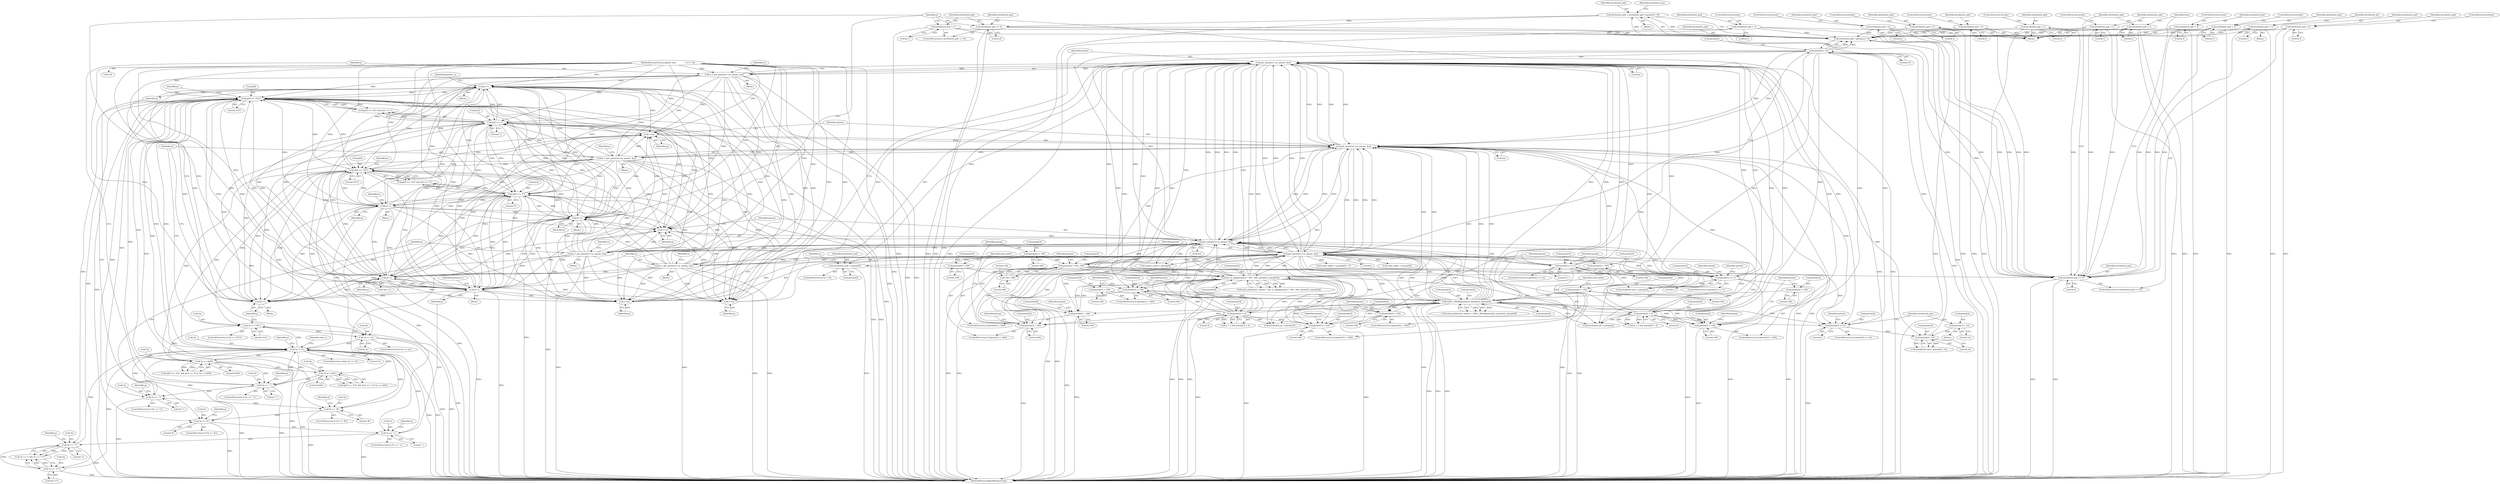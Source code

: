 digraph "0_ImageMagick_10b3823a7619ed22d42764733eb052c4159bc8c1_2@integer" {
"1000455" [label="(Call,attributed_pad = attributed_pad * param[2] / 10)"];
"1000457" [label="(Call,attributed_pad * param[2] / 10)"];
"1000395" [label="(Call,attributed_pad = 4)"];
"1000410" [label="(Call,attributed_pad = 3)"];
"1000400" [label="(Call,attributed_pad = 4)"];
"1000415" [label="(Call,attributed_pad = 2)"];
"1000385" [label="(Call,attributed_pad = 2)"];
"1000572" [label="(Call,attributed_pad = 1)"];
"1000475" [label="(Call,attributed_pad = 1)"];
"1000425" [label="(Call,attributed_pad = 1)"];
"1000569" [label="(Call,attributed_pad <= 0)"];
"1000517" [label="(Call,attributed_pad = param[0])"];
"1000507" [label="(Call,get_params(++p, param, &n))"];
"1000508" [label="(Call,++p)"];
"1000864" [label="(Call,p++)"];
"1000505" [label="(Call,p = get_params(++p, param, &n))"];
"1000125" [label="(MethodParameterIn,unsigned char              /* in */  *p)"];
"1000482" [label="(Call,p[0] == '\033')"];
"1000357" [label="(Call,p = get_params(++p, param, &n))"];
"1000359" [label="(Call,get_params(++p, param, &n))"];
"1000360" [label="(Call,++p)"];
"1000355" [label="(Call,p++)"];
"1001241" [label="(Call,p++)"];
"1000339" [label="(Call,p[1] == 'P')"];
"1000879" [label="(Call,p++)"];
"1000371" [label="(Call,p++)"];
"1000487" [label="(Call,p[1] == '\\')"];
"1000703" [label="(Call,p = get_params(++p, param, &n))"];
"1000705" [label="(Call,get_params(++p, param, &n))"];
"1000706" [label="(Call,++p)"];
"1001037" [label="(Call,p++)"];
"1000678" [label="(Call,p = get_params(++p, param, &n))"];
"1000680" [label="(Call,get_params(++p, param, &n))"];
"1000681" [label="(Call,++p)"];
"1000459" [label="(Call,param[2] / 10)"];
"1000450" [label="(Call,param[2] / 10)"];
"1000441" [label="(Call,param[2] = 10)"];
"1000435" [label="(Call,param[2] == 0)"];
"1000789" [label="(Call,param[2] * 100 / 360)"];
"1000757" [label="(Call,param[2] = 360)"];
"1000752" [label="(Call,param[2] > 360)"];
"1000536" [label="(Call,param[2] > 0)"];
"1000847" [label="(Call,SIXEL_XRGB(param[2], param[3], param[4]))"];
"1000811" [label="(Call,param[2] > 100)"];
"1000816" [label="(Call,param[2] = 100)"];
"1000822" [label="(Call,param[3] > 100)"];
"1000788" [label="(Call,hls_to_rgb(param[2] * 100 / 360, param[3], param[4]))"];
"1000763" [label="(Call,param[3] > 100)"];
"1000551" [label="(Call,param[3] > 0)"];
"1000768" [label="(Call,param[3] = 100)"];
"1000779" [label="(Call,param[4] = 100)"];
"1000774" [label="(Call,param[4] > 100)"];
"1000827" [label="(Call,param[3] = 100)"];
"1000833" [label="(Call,param[4] > 100)"];
"1000838" [label="(Call,param[4] = 100)"];
"1000793" [label="(Call,100 / 360)"];
"1000804" [label="(Call,param[1] == 2)"];
"1000745" [label="(Call,param[1] == 1)"];
"1000334" [label="(Call,p[0] == '\033')"];
"1000326" [label="(Call,*p != '\0')"];
"1000698" [label="(Call,*p == '#')"];
"1000673" [label="(Call,*p == '!')"];
"1000500" [label="(Call,*p == '\"')"];
"1000492" [label="(Call,*p == 0x9C)"];
"1000344" [label="(Call,*p == 0x90)"];
"1000897" [label="(Call,*p <= '\177')"];
"1000893" [label="(Call,*p >= '?')"];
"1000874" [label="(Call,*p == '-')"];
"1000859" [label="(Call,*p == '$')"];
"1000366" [label="(Call,*p == 'q')"];
"1000350" [label="(Call,*p == '\033')"];
"1000472" [label="(Call,attributed_pad <= 0)"];
"1000455" [label="(Call,attributed_pad = attributed_pad * param[2] / 10)"];
"1000420" [label="(Call,attributed_pad = 2)"];
"1000405" [label="(Call,attributed_pad = 3)"];
"1000176" [label="(Call,attributed_pad = 1)"];
"1000390" [label="(Call,attributed_pad = 5)"];
"1000572" [label="(Call,attributed_pad = 1)"];
"1000509" [label="(Identifier,p)"];
"1000326" [label="(Call,*p != '\0')"];
"1000385" [label="(Call,attributed_pad = 2)"];
"1000796" [label="(Call,param[3])"];
"1000717" [label="(Call,(color_index = param[0]) < 0)"];
"1000486" [label="(Literal,'\033')"];
"1000445" [label="(Literal,10)"];
"1000784" [label="(Call,sixel_palet[color_index] = hls_to_rgb(param[2] * 100 / 360, param[3], param[4]))"];
"1000349" [label="(ControlStructure,if (*p == '\033'))"];
"1000862" [label="(Literal,'$')"];
"1000362" [label="(Identifier,param)"];
"1000681" [label="(Call,++p)"];
"1000422" [label="(Literal,2)"];
"1000827" [label="(Call,param[3] = 100)"];
"1000386" [label="(Identifier,attributed_pad)"];
"1000487" [label="(Call,p[1] == '\\')"];
"1000877" [label="(Literal,'-')"];
"1001240" [label="(Block,)"];
"1000505" [label="(Call,p = get_params(++p, param, &n))"];
"1000817" [label="(Call,param[2])"];
"1000688" [label="(Identifier,n)"];
"1000858" [label="(ControlStructure,if (*p == '$'))"];
"1000839" [label="(Call,param[4])"];
"1000390" [label="(Call,attributed_pad = 5)"];
"1000861" [label="(Identifier,p)"];
"1000460" [label="(Call,param[2])"];
"1000441" [label="(Call,param[2] = 10)"];
"1000511" [label="(Call,&n)"];
"1000178" [label="(Literal,1)"];
"1000410" [label="(Call,attributed_pad = 3)"];
"1000402" [label="(Literal,4)"];
"1000573" [label="(Identifier,attributed_pad)"];
"1000678" [label="(Call,p = get_params(++p, param, &n))"];
"1000344" [label="(Call,*p == 0x90)"];
"1000541" [label="(Call,attributed_ph = param[2])"];
"1000843" [label="(Call,sixel_palet[color_index] = SIXEL_XRGB(param[2], param[3], param[4]))"];
"1000753" [label="(Call,param[2])"];
"1000867" [label="(Identifier,posision_x)"];
"1000780" [label="(Call,param[4])"];
"1000822" [label="(Call,param[3] > 100)"];
"1000426" [label="(Identifier,attributed_pad)"];
"1000454" [label="(Literal,10)"];
"1000578" [label="(Identifier,imsx)"];
"1000762" [label="(ControlStructure,if (param[3] > 100))"];
"1000537" [label="(Call,param[2])"];
"1000176" [label="(Call,attributed_pad = 1)"];
"1000571" [label="(Literal,0)"];
"1000510" [label="(Identifier,param)"];
"1000893" [label="(Call,*p >= '?')"];
"1000463" [label="(Literal,10)"];
"1000818" [label="(Identifier,param)"];
"1000447" [label="(Identifier,attributed_pan)"];
"1000821" [label="(ControlStructure,if (param[3] > 100))"];
"1000356" [label="(Identifier,p)"];
"1000793" [label="(Call,100 / 360)"];
"1000395" [label="(Call,attributed_pad = 4)"];
"1000709" [label="(Call,&n)"];
"1000328" [label="(Identifier,p)"];
"1000675" [label="(Identifier,p)"];
"1000873" [label="(ControlStructure,if (*p == '-'))"];
"1000456" [label="(Identifier,attributed_pad)"];
"1000811" [label="(Call,param[2] > 100)"];
"1000568" [label="(ControlStructure,if (attributed_pad <= 0))"];
"1001434" [label="(MethodReturn,MagickBooleanType)"];
"1000772" [label="(Literal,100)"];
"1001037" [label="(Call,p++)"];
"1000325" [label="(ControlStructure,while (*p != '\0'))"];
"1000834" [label="(Call,param[4])"];
"1000503" [label="(Literal,'\"')"];
"1000758" [label="(Call,param[2])"];
"1000897" [label="(Call,*p <= '\177')"];
"1000683" [label="(Identifier,param)"];
"1000495" [label="(Literal,0x9C)"];
"1000401" [label="(Identifier,attributed_pad)"];
"1000473" [label="(Identifier,attributed_pad)"];
"1000334" [label="(Call,p[0] == '\033')"];
"1000799" [label="(Call,param[4])"];
"1000335" [label="(Call,p[0])"];
"1001246" [label="(Identifier,max_x)"];
"1000700" [label="(Identifier,p)"];
"1000367" [label="(Call,*p)"];
"1000398" [label="(ControlStructure,break;)"];
"1000513" [label="(ControlStructure,if (n > 0))"];
"1000371" [label="(Call,p++)"];
"1001036" [label="(Call,*(p++))"];
"1000483" [label="(Call,p[0])"];
"1000177" [label="(Identifier,attributed_pad)"];
"1000752" [label="(Call,param[2] > 360)"];
"1000458" [label="(Identifier,attributed_pad)"];
"1001242" [label="(Identifier,p)"];
"1000769" [label="(Call,param[3])"];
"1000837" [label="(Literal,100)"];
"1000443" [label="(Identifier,param)"];
"1000340" [label="(Call,p[1])"];
"1000406" [label="(Identifier,attributed_pad)"];
"1000833" [label="(Call,param[4] > 100)"];
"1000457" [label="(Call,attributed_pad * param[2] / 10)"];
"1000672" [label="(ControlStructure,if (*p == '!'))"];
"1000816" [label="(Call,param[2] = 100)"];
"1000492" [label="(Call,*p == 0x9C)"];
"1000848" [label="(Call,param[2])"];
"1000876" [label="(Identifier,p)"];
"1000477" [label="(Literal,1)"];
"1000488" [label="(Call,p[1])"];
"1000765" [label="(Identifier,param)"];
"1001241" [label="(Call,p++)"];
"1000375" [label="(Identifier,n)"];
"1000341" [label="(Identifier,p)"];
"1000707" [label="(Identifier,p)"];
"1000489" [label="(Identifier,p)"];
"1000805" [label="(Call,param[1])"];
"1000433" [label="(Block,)"];
"1000847" [label="(Call,SIXEL_XRGB(param[2], param[3], param[4]))"];
"1000423" [label="(ControlStructure,break;)"];
"1000451" [label="(Call,param[2])"];
"1000407" [label="(Literal,3)"];
"1000428" [label="(ControlStructure,break;)"];
"1000400" [label="(Call,attributed_pad = 4)"];
"1000863" [label="(Block,)"];
"1000702" [label="(Block,)"];
"1000365" [label="(ControlStructure,if (*p == 'q'))"];
"1000786" [label="(Identifier,sixel_palet)"];
"1000547" [label="(Call,n > 3 && param[3] > 0)"];
"1000343" [label="(Literal,'P')"];
"1000682" [label="(Identifier,p)"];
"1000361" [label="(Identifier,p)"];
"1000778" [label="(Literal,100)"];
"1000703" [label="(Call,p = get_params(++p, param, &n))"];
"1000405" [label="(Call,attributed_pad = 3)"];
"1000797" [label="(Identifier,param)"];
"1000854" [label="(Call,param[4])"];
"1000351" [label="(Call,*p)"];
"1000835" [label="(Identifier,param)"];
"1000425" [label="(Call,attributed_pad = 1)"];
"1000789" [label="(Call,param[2] * 100 / 360)"];
"1000794" [label="(Literal,100)"];
"1000677" [label="(Block,)"];
"1000436" [label="(Call,param[2])"];
"1000348" [label="(Block,)"];
"1000387" [label="(Literal,2)"];
"1000482" [label="(Call,p[0] == '\033')"];
"1000859" [label="(Call,*p == '$')"];
"1000370" [label="(Block,)"];
"1000779" [label="(Call,param[4] = 100)"];
"1000845" [label="(Identifier,sixel_palet)"];
"1000874" [label="(Call,*p == '-')"];
"1000894" [label="(Call,*p)"];
"1000783" [label="(Literal,100)"];
"1000427" [label="(Literal,1)"];
"1000491" [label="(Literal,'\\')"];
"1000475" [label="(Call,attributed_pad = 1)"];
"1000763" [label="(Call,param[3] > 100)"];
"1000345" [label="(Call,*p)"];
"1000813" [label="(Identifier,param)"];
"1000749" [label="(Literal,1)"];
"1000804" [label="(Call,param[1] == 2)"];
"1000767" [label="(Literal,100)"];
"1000540" [label="(Literal,0)"];
"1000360" [label="(Call,++p)"];
"1000810" [label="(ControlStructure,if (param[2] > 100))"];
"1000372" [label="(Identifier,p)"];
"1000366" [label="(Call,*p == 'q')"];
"1000517" [label="(Call,attributed_pad = param[0])"];
"1000448" [label="(Call,attributed_pan * param[2] / 10)"];
"1000781" [label="(Identifier,param)"];
"1000840" [label="(Identifier,param)"];
"1000761" [label="(Literal,360)"];
"1000880" [label="(Identifier,p)"];
"1000574" [label="(Literal,1)"];
"1000359" [label="(Call,get_params(++p, param, &n))"];
"1000480" [label="(Call,(p[0] == '\033' && p[1] == '\\') || *p == 0x9C)"];
"1000474" [label="(Literal,0)"];
"1000875" [label="(Call,*p)"];
"1000536" [label="(Call,param[2] > 0)"];
"1000829" [label="(Identifier,param)"];
"1000354" [label="(Block,)"];
"1000795" [label="(Literal,360)"];
"1000744" [label="(ControlStructure,if (param[1] == 1))"];
"1000393" [label="(ControlStructure,break;)"];
"1000826" [label="(Literal,100)"];
"1000776" [label="(Identifier,param)"];
"1000860" [label="(Call,*p)"];
"1000131" [label="(Block,)"];
"1000706" [label="(Call,++p)"];
"1000699" [label="(Call,*p)"];
"1000532" [label="(Call,n > 2 && param[2] > 0)"];
"1000421" [label="(Identifier,attributed_pad)"];
"1000476" [label="(Identifier,attributed_pad)"];
"1000864" [label="(Call,p++)"];
"1000713" [label="(Identifier,n)"];
"1000679" [label="(Identifier,p)"];
"1000329" [label="(Literal,'\0')"];
"1000347" [label="(Literal,0x90)"];
"1000338" [label="(Literal,'\033')"];
"1000896" [label="(Literal,'?')"];
"1000507" [label="(Call,get_params(++p, param, &n))"];
"1000757" [label="(Call,param[2] = 360)"];
"1000358" [label="(Identifier,p)"];
"1000368" [label="(Identifier,p)"];
"1000408" [label="(ControlStructure,break;)"];
"1000704" [label="(Identifier,p)"];
"1000420" [label="(Call,attributed_pad = 2)"];
"1000684" [label="(Call,&n)"];
"1000524" [label="(Identifier,n)"];
"1000745" [label="(Call,param[1] == 1)"];
"1000417" [label="(Literal,2)"];
"1000705" [label="(Call,get_params(++p, param, &n))"];
"1000838" [label="(Call,param[4] = 100)"];
"1000815" [label="(Literal,100)"];
"1000708" [label="(Identifier,param)"];
"1000774" [label="(Call,param[4] > 100)"];
"1000768" [label="(Call,param[3] = 100)"];
"1000336" [label="(Identifier,p)"];
"1000403" [label="(ControlStructure,break;)"];
"1000865" [label="(Identifier,p)"];
"1000697" [label="(ControlStructure,if (*p == '#'))"];
"1000680" [label="(Call,get_params(++p, param, &n))"];
"1001038" [label="(Identifier,p)"];
"1000519" [label="(Call,param[0])"];
"1000515" [label="(Identifier,n)"];
"1000569" [label="(Call,attributed_pad <= 0)"];
"1000756" [label="(Literal,360)"];
"1000759" [label="(Identifier,param)"];
"1000369" [label="(Literal,'q')"];
"1000481" [label="(Call,p[0] == '\033' && p[1] == '\\')"];
"1000439" [label="(Literal,0)"];
"1000327" [label="(Call,*p)"];
"1000674" [label="(Call,*p)"];
"1000392" [label="(Literal,5)"];
"1000388" [label="(ControlStructure,break;)"];
"1000382" [label="(Block,)"];
"1000770" [label="(Identifier,param)"];
"1000413" [label="(ControlStructure,break;)"];
"1000691" [label="(Call,repeat_count = param[0])"];
"1000355" [label="(Call,p++)"];
"1000842" [label="(Literal,100)"];
"1000526" [label="(Call,attributed_pan = param[1])"];
"1000500" [label="(Call,*p == '\"')"];
"1000570" [label="(Identifier,attributed_pad)"];
"1000718" [label="(Call,color_index = param[0])"];
"1000828" [label="(Call,param[3])"];
"1000411" [label="(Identifier,attributed_pad)"];
"1000552" [label="(Call,param[3])"];
"1000803" [label="(ControlStructure,if (param[1] == 2))"];
"1000900" [label="(Literal,'\177')"];
"1000416" [label="(Identifier,attributed_pad)"];
"1000332" [label="(Call,(p[0] == '\033' && p[1] == 'P') || *p == 0x90)"];
"1000180" [label="(Identifier,attributed_ph)"];
"1000518" [label="(Identifier,attributed_pad)"];
"1000775" [label="(Call,param[4])"];
"1000851" [label="(Call,param[3])"];
"1000701" [label="(Literal,'#')"];
"1000499" [label="(ControlStructure,if (*p == '\"'))"];
"1000698" [label="(Call,*p == '#')"];
"1000466" [label="(Identifier,attributed_pan)"];
"1000504" [label="(Block,)"];
"1000471" [label="(ControlStructure,if (attributed_pad <= 0))"];
"1000751" [label="(ControlStructure,if (param[2] > 360))"];
"1000898" [label="(Call,*p)"];
"1000353" [label="(Literal,'\033')"];
"1000418" [label="(ControlStructure,break;)"];
"1000824" [label="(Identifier,param)"];
"1000820" [label="(Literal,100)"];
"1000754" [label="(Identifier,param)"];
"1000879" [label="(Call,p++)"];
"1000391" [label="(Identifier,attributed_pad)"];
"1000501" [label="(Call,*p)"];
"1000892" [label="(Call,*p >= '?' && *p <= '\177')"];
"1000396" [label="(Identifier,attributed_pad)"];
"1000472" [label="(Call,attributed_pad <= 0)"];
"1000508" [label="(Call,++p)"];
"1000556" [label="(Call,attributed_pv = param[3])"];
"1000125" [label="(MethodParameterIn,unsigned char              /* in */  *p)"];
"1000878" [label="(Block,)"];
"1000506" [label="(Identifier,p)"];
"1000764" [label="(Call,param[3])"];
"1000895" [label="(Identifier,p)"];
"1000882" [label="(Identifier,posision_x)"];
"1000397" [label="(Literal,4)"];
"1000676" [label="(Literal,'!')"];
"1000790" [label="(Call,param[2])"];
"1000831" [label="(Literal,100)"];
"1000551" [label="(Call,param[3] > 0)"];
"1000808" [label="(Literal,2)"];
"1000806" [label="(Identifier,param)"];
"1000350" [label="(Call,*p == '\033')"];
"1000788" [label="(Call,hls_to_rgb(param[2] * 100 / 360, param[3], param[4]))"];
"1000434" [label="(ControlStructure,if (param[2] == 0))"];
"1000450" [label="(Call,param[2] / 10)"];
"1000823" [label="(Call,param[3])"];
"1000746" [label="(Call,param[1])"];
"1000493" [label="(Call,*p)"];
"1000412" [label="(Literal,3)"];
"1000440" [label="(Block,)"];
"1000455" [label="(Call,attributed_pad = attributed_pad * param[2] / 10)"];
"1000357" [label="(Call,p = get_params(++p, param, &n))"];
"1000333" [label="(Call,p[0] == '\033' && p[1] == 'P')"];
"1000673" [label="(Call,*p == '!')"];
"1000339" [label="(Call,p[1] == 'P')"];
"1000812" [label="(Call,param[2])"];
"1000459" [label="(Call,param[2] / 10)"];
"1000415" [label="(Call,attributed_pad = 2)"];
"1000442" [label="(Call,param[2])"];
"1000832" [label="(ControlStructure,if (param[4] > 100))"];
"1000363" [label="(Call,&n)"];
"1000435" [label="(Call,param[2] == 0)"];
"1000899" [label="(Identifier,p)"];
"1000773" [label="(ControlStructure,if (param[4] > 100))"];
"1000555" [label="(Literal,0)"];
"1000455" -> "1000433"  [label="AST: "];
"1000455" -> "1000457"  [label="CFG: "];
"1000456" -> "1000455"  [label="AST: "];
"1000457" -> "1000455"  [label="AST: "];
"1000466" -> "1000455"  [label="CFG: "];
"1000455" -> "1001434"  [label="DDG: "];
"1000457" -> "1000455"  [label="DDG: "];
"1000457" -> "1000455"  [label="DDG: "];
"1000455" -> "1000472"  [label="DDG: "];
"1000457" -> "1000459"  [label="CFG: "];
"1000458" -> "1000457"  [label="AST: "];
"1000459" -> "1000457"  [label="AST: "];
"1000457" -> "1001434"  [label="DDG: "];
"1000395" -> "1000457"  [label="DDG: "];
"1000410" -> "1000457"  [label="DDG: "];
"1000400" -> "1000457"  [label="DDG: "];
"1000415" -> "1000457"  [label="DDG: "];
"1000385" -> "1000457"  [label="DDG: "];
"1000572" -> "1000457"  [label="DDG: "];
"1000475" -> "1000457"  [label="DDG: "];
"1000425" -> "1000457"  [label="DDG: "];
"1000569" -> "1000457"  [label="DDG: "];
"1000472" -> "1000457"  [label="DDG: "];
"1000420" -> "1000457"  [label="DDG: "];
"1000405" -> "1000457"  [label="DDG: "];
"1000176" -> "1000457"  [label="DDG: "];
"1000390" -> "1000457"  [label="DDG: "];
"1000459" -> "1000457"  [label="DDG: "];
"1000459" -> "1000457"  [label="DDG: "];
"1000395" -> "1000382"  [label="AST: "];
"1000395" -> "1000397"  [label="CFG: "];
"1000396" -> "1000395"  [label="AST: "];
"1000397" -> "1000395"  [label="AST: "];
"1000398" -> "1000395"  [label="CFG: "];
"1000395" -> "1001434"  [label="DDG: "];
"1000395" -> "1000569"  [label="DDG: "];
"1000410" -> "1000382"  [label="AST: "];
"1000410" -> "1000412"  [label="CFG: "];
"1000411" -> "1000410"  [label="AST: "];
"1000412" -> "1000410"  [label="AST: "];
"1000413" -> "1000410"  [label="CFG: "];
"1000410" -> "1001434"  [label="DDG: "];
"1000410" -> "1000569"  [label="DDG: "];
"1000400" -> "1000382"  [label="AST: "];
"1000400" -> "1000402"  [label="CFG: "];
"1000401" -> "1000400"  [label="AST: "];
"1000402" -> "1000400"  [label="AST: "];
"1000403" -> "1000400"  [label="CFG: "];
"1000400" -> "1001434"  [label="DDG: "];
"1000400" -> "1000569"  [label="DDG: "];
"1000415" -> "1000382"  [label="AST: "];
"1000415" -> "1000417"  [label="CFG: "];
"1000416" -> "1000415"  [label="AST: "];
"1000417" -> "1000415"  [label="AST: "];
"1000418" -> "1000415"  [label="CFG: "];
"1000415" -> "1001434"  [label="DDG: "];
"1000415" -> "1000569"  [label="DDG: "];
"1000385" -> "1000382"  [label="AST: "];
"1000385" -> "1000387"  [label="CFG: "];
"1000386" -> "1000385"  [label="AST: "];
"1000387" -> "1000385"  [label="AST: "];
"1000388" -> "1000385"  [label="CFG: "];
"1000385" -> "1001434"  [label="DDG: "];
"1000385" -> "1000569"  [label="DDG: "];
"1000572" -> "1000568"  [label="AST: "];
"1000572" -> "1000574"  [label="CFG: "];
"1000573" -> "1000572"  [label="AST: "];
"1000574" -> "1000572"  [label="AST: "];
"1000578" -> "1000572"  [label="CFG: "];
"1000572" -> "1001434"  [label="DDG: "];
"1000572" -> "1000569"  [label="DDG: "];
"1000475" -> "1000471"  [label="AST: "];
"1000475" -> "1000477"  [label="CFG: "];
"1000476" -> "1000475"  [label="AST: "];
"1000477" -> "1000475"  [label="AST: "];
"1000328" -> "1000475"  [label="CFG: "];
"1000475" -> "1001434"  [label="DDG: "];
"1000475" -> "1000569"  [label="DDG: "];
"1000425" -> "1000382"  [label="AST: "];
"1000425" -> "1000427"  [label="CFG: "];
"1000426" -> "1000425"  [label="AST: "];
"1000427" -> "1000425"  [label="AST: "];
"1000428" -> "1000425"  [label="CFG: "];
"1000425" -> "1001434"  [label="DDG: "];
"1000425" -> "1000569"  [label="DDG: "];
"1000569" -> "1000568"  [label="AST: "];
"1000569" -> "1000571"  [label="CFG: "];
"1000570" -> "1000569"  [label="AST: "];
"1000571" -> "1000569"  [label="AST: "];
"1000573" -> "1000569"  [label="CFG: "];
"1000578" -> "1000569"  [label="CFG: "];
"1000569" -> "1001434"  [label="DDG: "];
"1000569" -> "1001434"  [label="DDG: "];
"1000517" -> "1000569"  [label="DDG: "];
"1000472" -> "1000569"  [label="DDG: "];
"1000420" -> "1000569"  [label="DDG: "];
"1000405" -> "1000569"  [label="DDG: "];
"1000176" -> "1000569"  [label="DDG: "];
"1000390" -> "1000569"  [label="DDG: "];
"1000517" -> "1000513"  [label="AST: "];
"1000517" -> "1000519"  [label="CFG: "];
"1000518" -> "1000517"  [label="AST: "];
"1000519" -> "1000517"  [label="AST: "];
"1000524" -> "1000517"  [label="CFG: "];
"1000517" -> "1001434"  [label="DDG: "];
"1000507" -> "1000517"  [label="DDG: "];
"1000705" -> "1000517"  [label="DDG: "];
"1000507" -> "1000505"  [label="AST: "];
"1000507" -> "1000511"  [label="CFG: "];
"1000508" -> "1000507"  [label="AST: "];
"1000510" -> "1000507"  [label="AST: "];
"1000511" -> "1000507"  [label="AST: "];
"1000505" -> "1000507"  [label="CFG: "];
"1000507" -> "1001434"  [label="DDG: "];
"1000507" -> "1001434"  [label="DDG: "];
"1000507" -> "1000359"  [label="DDG: "];
"1000507" -> "1000359"  [label="DDG: "];
"1000507" -> "1000435"  [label="DDG: "];
"1000507" -> "1000505"  [label="DDG: "];
"1000507" -> "1000505"  [label="DDG: "];
"1000508" -> "1000507"  [label="DDG: "];
"1000459" -> "1000507"  [label="DDG: "];
"1000788" -> "1000507"  [label="DDG: "];
"1000788" -> "1000507"  [label="DDG: "];
"1000705" -> "1000507"  [label="DDG: "];
"1000705" -> "1000507"  [label="DDG: "];
"1000789" -> "1000507"  [label="DDG: "];
"1000359" -> "1000507"  [label="DDG: "];
"1000359" -> "1000507"  [label="DDG: "];
"1000847" -> "1000507"  [label="DDG: "];
"1000847" -> "1000507"  [label="DDG: "];
"1000847" -> "1000507"  [label="DDG: "];
"1000804" -> "1000507"  [label="DDG: "];
"1000680" -> "1000507"  [label="DDG: "];
"1000680" -> "1000507"  [label="DDG: "];
"1000745" -> "1000507"  [label="DDG: "];
"1000536" -> "1000507"  [label="DDG: "];
"1000551" -> "1000507"  [label="DDG: "];
"1000507" -> "1000526"  [label="DDG: "];
"1000507" -> "1000536"  [label="DDG: "];
"1000507" -> "1000541"  [label="DDG: "];
"1000507" -> "1000551"  [label="DDG: "];
"1000507" -> "1000556"  [label="DDG: "];
"1000507" -> "1000680"  [label="DDG: "];
"1000507" -> "1000680"  [label="DDG: "];
"1000507" -> "1000691"  [label="DDG: "];
"1000507" -> "1000705"  [label="DDG: "];
"1000507" -> "1000705"  [label="DDG: "];
"1000507" -> "1000745"  [label="DDG: "];
"1000507" -> "1000752"  [label="DDG: "];
"1000507" -> "1000763"  [label="DDG: "];
"1000507" -> "1000811"  [label="DDG: "];
"1000507" -> "1000822"  [label="DDG: "];
"1000508" -> "1000509"  [label="CFG: "];
"1000509" -> "1000508"  [label="AST: "];
"1000510" -> "1000508"  [label="CFG: "];
"1000864" -> "1000508"  [label="DDG: "];
"1000505" -> "1000508"  [label="DDG: "];
"1000482" -> "1000508"  [label="DDG: "];
"1000357" -> "1000508"  [label="DDG: "];
"1001241" -> "1000508"  [label="DDG: "];
"1000339" -> "1000508"  [label="DDG: "];
"1000879" -> "1000508"  [label="DDG: "];
"1000371" -> "1000508"  [label="DDG: "];
"1000703" -> "1000508"  [label="DDG: "];
"1000487" -> "1000508"  [label="DDG: "];
"1001037" -> "1000508"  [label="DDG: "];
"1000678" -> "1000508"  [label="DDG: "];
"1000125" -> "1000508"  [label="DDG: "];
"1000864" -> "1000863"  [label="AST: "];
"1000864" -> "1000865"  [label="CFG: "];
"1000865" -> "1000864"  [label="AST: "];
"1000867" -> "1000864"  [label="CFG: "];
"1000864" -> "1001434"  [label="DDG: "];
"1000864" -> "1000334"  [label="DDG: "];
"1000864" -> "1000339"  [label="DDG: "];
"1000864" -> "1000355"  [label="DDG: "];
"1000864" -> "1000360"  [label="DDG: "];
"1000864" -> "1000482"  [label="DDG: "];
"1000864" -> "1000487"  [label="DDG: "];
"1000864" -> "1000681"  [label="DDG: "];
"1000864" -> "1000706"  [label="DDG: "];
"1000505" -> "1000864"  [label="DDG: "];
"1000482" -> "1000864"  [label="DDG: "];
"1000357" -> "1000864"  [label="DDG: "];
"1001241" -> "1000864"  [label="DDG: "];
"1000339" -> "1000864"  [label="DDG: "];
"1000879" -> "1000864"  [label="DDG: "];
"1000371" -> "1000864"  [label="DDG: "];
"1000703" -> "1000864"  [label="DDG: "];
"1000487" -> "1000864"  [label="DDG: "];
"1001037" -> "1000864"  [label="DDG: "];
"1000678" -> "1000864"  [label="DDG: "];
"1000125" -> "1000864"  [label="DDG: "];
"1000864" -> "1000879"  [label="DDG: "];
"1000864" -> "1001037"  [label="DDG: "];
"1000864" -> "1001241"  [label="DDG: "];
"1000505" -> "1000504"  [label="AST: "];
"1000506" -> "1000505"  [label="AST: "];
"1000515" -> "1000505"  [label="CFG: "];
"1000505" -> "1001434"  [label="DDG: "];
"1000505" -> "1001434"  [label="DDG: "];
"1000505" -> "1000334"  [label="DDG: "];
"1000505" -> "1000339"  [label="DDG: "];
"1000505" -> "1000355"  [label="DDG: "];
"1000505" -> "1000360"  [label="DDG: "];
"1000505" -> "1000482"  [label="DDG: "];
"1000505" -> "1000487"  [label="DDG: "];
"1000125" -> "1000505"  [label="DDG: "];
"1000505" -> "1000681"  [label="DDG: "];
"1000505" -> "1000706"  [label="DDG: "];
"1000505" -> "1000879"  [label="DDG: "];
"1000505" -> "1001037"  [label="DDG: "];
"1000505" -> "1001241"  [label="DDG: "];
"1000125" -> "1000124"  [label="AST: "];
"1000125" -> "1001434"  [label="DDG: "];
"1000125" -> "1000334"  [label="DDG: "];
"1000125" -> "1000339"  [label="DDG: "];
"1000125" -> "1000355"  [label="DDG: "];
"1000125" -> "1000357"  [label="DDG: "];
"1000125" -> "1000360"  [label="DDG: "];
"1000125" -> "1000371"  [label="DDG: "];
"1000125" -> "1000482"  [label="DDG: "];
"1000125" -> "1000487"  [label="DDG: "];
"1000125" -> "1000678"  [label="DDG: "];
"1000125" -> "1000681"  [label="DDG: "];
"1000125" -> "1000703"  [label="DDG: "];
"1000125" -> "1000706"  [label="DDG: "];
"1000125" -> "1000879"  [label="DDG: "];
"1000125" -> "1001037"  [label="DDG: "];
"1000125" -> "1001241"  [label="DDG: "];
"1000482" -> "1000481"  [label="AST: "];
"1000482" -> "1000486"  [label="CFG: "];
"1000483" -> "1000482"  [label="AST: "];
"1000486" -> "1000482"  [label="AST: "];
"1000489" -> "1000482"  [label="CFG: "];
"1000481" -> "1000482"  [label="CFG: "];
"1000482" -> "1001434"  [label="DDG: "];
"1000482" -> "1000326"  [label="DDG: "];
"1000482" -> "1000334"  [label="DDG: "];
"1000482" -> "1000481"  [label="DDG: "];
"1000482" -> "1000481"  [label="DDG: "];
"1000357" -> "1000482"  [label="DDG: "];
"1001241" -> "1000482"  [label="DDG: "];
"1000371" -> "1000482"  [label="DDG: "];
"1000334" -> "1000482"  [label="DDG: "];
"1001037" -> "1000482"  [label="DDG: "];
"1000678" -> "1000482"  [label="DDG: "];
"1000879" -> "1000482"  [label="DDG: "];
"1000326" -> "1000482"  [label="DDG: "];
"1000344" -> "1000482"  [label="DDG: "];
"1000703" -> "1000482"  [label="DDG: "];
"1000482" -> "1000492"  [label="DDG: "];
"1000482" -> "1000500"  [label="DDG: "];
"1000482" -> "1000673"  [label="DDG: "];
"1000482" -> "1000681"  [label="DDG: "];
"1000482" -> "1000698"  [label="DDG: "];
"1000482" -> "1000706"  [label="DDG: "];
"1000482" -> "1000859"  [label="DDG: "];
"1000482" -> "1000874"  [label="DDG: "];
"1000482" -> "1000879"  [label="DDG: "];
"1000482" -> "1000893"  [label="DDG: "];
"1000482" -> "1000897"  [label="DDG: "];
"1000482" -> "1001037"  [label="DDG: "];
"1000482" -> "1001241"  [label="DDG: "];
"1000357" -> "1000348"  [label="AST: "];
"1000357" -> "1000359"  [label="CFG: "];
"1000358" -> "1000357"  [label="AST: "];
"1000359" -> "1000357"  [label="AST: "];
"1000368" -> "1000357"  [label="CFG: "];
"1000357" -> "1001434"  [label="DDG: "];
"1000357" -> "1001434"  [label="DDG: "];
"1000357" -> "1000334"  [label="DDG: "];
"1000357" -> "1000339"  [label="DDG: "];
"1000357" -> "1000355"  [label="DDG: "];
"1000359" -> "1000357"  [label="DDG: "];
"1000359" -> "1000357"  [label="DDG: "];
"1000357" -> "1000360"  [label="DDG: "];
"1000357" -> "1000371"  [label="DDG: "];
"1000357" -> "1000487"  [label="DDG: "];
"1000357" -> "1000681"  [label="DDG: "];
"1000357" -> "1000706"  [label="DDG: "];
"1000357" -> "1000879"  [label="DDG: "];
"1000357" -> "1001037"  [label="DDG: "];
"1000357" -> "1001241"  [label="DDG: "];
"1000359" -> "1000363"  [label="CFG: "];
"1000360" -> "1000359"  [label="AST: "];
"1000362" -> "1000359"  [label="AST: "];
"1000363" -> "1000359"  [label="AST: "];
"1000359" -> "1001434"  [label="DDG: "];
"1000359" -> "1001434"  [label="DDG: "];
"1000360" -> "1000359"  [label="DDG: "];
"1000459" -> "1000359"  [label="DDG: "];
"1000788" -> "1000359"  [label="DDG: "];
"1000788" -> "1000359"  [label="DDG: "];
"1000705" -> "1000359"  [label="DDG: "];
"1000705" -> "1000359"  [label="DDG: "];
"1000789" -> "1000359"  [label="DDG: "];
"1000847" -> "1000359"  [label="DDG: "];
"1000847" -> "1000359"  [label="DDG: "];
"1000847" -> "1000359"  [label="DDG: "];
"1000804" -> "1000359"  [label="DDG: "];
"1000680" -> "1000359"  [label="DDG: "];
"1000680" -> "1000359"  [label="DDG: "];
"1000745" -> "1000359"  [label="DDG: "];
"1000536" -> "1000359"  [label="DDG: "];
"1000551" -> "1000359"  [label="DDG: "];
"1000359" -> "1000435"  [label="DDG: "];
"1000359" -> "1000450"  [label="DDG: "];
"1000359" -> "1000459"  [label="DDG: "];
"1000359" -> "1000680"  [label="DDG: "];
"1000359" -> "1000680"  [label="DDG: "];
"1000359" -> "1000705"  [label="DDG: "];
"1000359" -> "1000705"  [label="DDG: "];
"1000360" -> "1000361"  [label="CFG: "];
"1000361" -> "1000360"  [label="AST: "];
"1000362" -> "1000360"  [label="CFG: "];
"1000355" -> "1000360"  [label="DDG: "];
"1001241" -> "1000360"  [label="DDG: "];
"1000339" -> "1000360"  [label="DDG: "];
"1000879" -> "1000360"  [label="DDG: "];
"1000371" -> "1000360"  [label="DDG: "];
"1000703" -> "1000360"  [label="DDG: "];
"1000334" -> "1000360"  [label="DDG: "];
"1000487" -> "1000360"  [label="DDG: "];
"1001037" -> "1000360"  [label="DDG: "];
"1000678" -> "1000360"  [label="DDG: "];
"1000355" -> "1000354"  [label="AST: "];
"1000355" -> "1000356"  [label="CFG: "];
"1000356" -> "1000355"  [label="AST: "];
"1000358" -> "1000355"  [label="CFG: "];
"1001241" -> "1000355"  [label="DDG: "];
"1000339" -> "1000355"  [label="DDG: "];
"1000879" -> "1000355"  [label="DDG: "];
"1000371" -> "1000355"  [label="DDG: "];
"1000703" -> "1000355"  [label="DDG: "];
"1000334" -> "1000355"  [label="DDG: "];
"1000487" -> "1000355"  [label="DDG: "];
"1001037" -> "1000355"  [label="DDG: "];
"1000678" -> "1000355"  [label="DDG: "];
"1001241" -> "1001240"  [label="AST: "];
"1001241" -> "1001242"  [label="CFG: "];
"1001242" -> "1001241"  [label="AST: "];
"1000328" -> "1001241"  [label="CFG: "];
"1001241" -> "1001434"  [label="DDG: "];
"1001241" -> "1000334"  [label="DDG: "];
"1001241" -> "1000339"  [label="DDG: "];
"1001241" -> "1000487"  [label="DDG: "];
"1001241" -> "1000681"  [label="DDG: "];
"1001241" -> "1000706"  [label="DDG: "];
"1001241" -> "1000879"  [label="DDG: "];
"1001241" -> "1001037"  [label="DDG: "];
"1000339" -> "1001241"  [label="DDG: "];
"1000879" -> "1001241"  [label="DDG: "];
"1000371" -> "1001241"  [label="DDG: "];
"1000703" -> "1001241"  [label="DDG: "];
"1000487" -> "1001241"  [label="DDG: "];
"1001037" -> "1001241"  [label="DDG: "];
"1000678" -> "1001241"  [label="DDG: "];
"1000339" -> "1000333"  [label="AST: "];
"1000339" -> "1000343"  [label="CFG: "];
"1000340" -> "1000339"  [label="AST: "];
"1000343" -> "1000339"  [label="AST: "];
"1000333" -> "1000339"  [label="CFG: "];
"1000339" -> "1001434"  [label="DDG: "];
"1000339" -> "1000333"  [label="DDG: "];
"1000339" -> "1000333"  [label="DDG: "];
"1000879" -> "1000339"  [label="DDG: "];
"1000371" -> "1000339"  [label="DDG: "];
"1000703" -> "1000339"  [label="DDG: "];
"1000487" -> "1000339"  [label="DDG: "];
"1001037" -> "1000339"  [label="DDG: "];
"1000678" -> "1000339"  [label="DDG: "];
"1000339" -> "1000371"  [label="DDG: "];
"1000339" -> "1000487"  [label="DDG: "];
"1000339" -> "1000681"  [label="DDG: "];
"1000339" -> "1000706"  [label="DDG: "];
"1000339" -> "1000879"  [label="DDG: "];
"1000339" -> "1001037"  [label="DDG: "];
"1000879" -> "1000878"  [label="AST: "];
"1000879" -> "1000880"  [label="CFG: "];
"1000880" -> "1000879"  [label="AST: "];
"1000882" -> "1000879"  [label="CFG: "];
"1000879" -> "1001434"  [label="DDG: "];
"1000879" -> "1000334"  [label="DDG: "];
"1000879" -> "1000487"  [label="DDG: "];
"1000879" -> "1000681"  [label="DDG: "];
"1000879" -> "1000706"  [label="DDG: "];
"1000371" -> "1000879"  [label="DDG: "];
"1000703" -> "1000879"  [label="DDG: "];
"1000487" -> "1000879"  [label="DDG: "];
"1001037" -> "1000879"  [label="DDG: "];
"1000678" -> "1000879"  [label="DDG: "];
"1000879" -> "1001037"  [label="DDG: "];
"1000371" -> "1000370"  [label="AST: "];
"1000371" -> "1000372"  [label="CFG: "];
"1000372" -> "1000371"  [label="AST: "];
"1000375" -> "1000371"  [label="CFG: "];
"1000371" -> "1001434"  [label="DDG: "];
"1000371" -> "1000334"  [label="DDG: "];
"1000487" -> "1000371"  [label="DDG: "];
"1000334" -> "1000371"  [label="DDG: "];
"1000371" -> "1000487"  [label="DDG: "];
"1000371" -> "1000681"  [label="DDG: "];
"1000371" -> "1000706"  [label="DDG: "];
"1000371" -> "1001037"  [label="DDG: "];
"1000487" -> "1000481"  [label="AST: "];
"1000487" -> "1000491"  [label="CFG: "];
"1000488" -> "1000487"  [label="AST: "];
"1000491" -> "1000487"  [label="AST: "];
"1000481" -> "1000487"  [label="CFG: "];
"1000487" -> "1001434"  [label="DDG: "];
"1000487" -> "1000481"  [label="DDG: "];
"1000487" -> "1000481"  [label="DDG: "];
"1000703" -> "1000487"  [label="DDG: "];
"1001037" -> "1000487"  [label="DDG: "];
"1000678" -> "1000487"  [label="DDG: "];
"1000487" -> "1000681"  [label="DDG: "];
"1000487" -> "1000706"  [label="DDG: "];
"1000487" -> "1001037"  [label="DDG: "];
"1000703" -> "1000702"  [label="AST: "];
"1000703" -> "1000705"  [label="CFG: "];
"1000704" -> "1000703"  [label="AST: "];
"1000705" -> "1000703"  [label="AST: "];
"1000713" -> "1000703"  [label="CFG: "];
"1000703" -> "1001434"  [label="DDG: "];
"1000703" -> "1001434"  [label="DDG: "];
"1000703" -> "1000334"  [label="DDG: "];
"1000703" -> "1000681"  [label="DDG: "];
"1000705" -> "1000703"  [label="DDG: "];
"1000705" -> "1000703"  [label="DDG: "];
"1000703" -> "1000706"  [label="DDG: "];
"1000703" -> "1001037"  [label="DDG: "];
"1000705" -> "1000709"  [label="CFG: "];
"1000706" -> "1000705"  [label="AST: "];
"1000708" -> "1000705"  [label="AST: "];
"1000709" -> "1000705"  [label="AST: "];
"1000705" -> "1001434"  [label="DDG: "];
"1000705" -> "1001434"  [label="DDG: "];
"1000705" -> "1000680"  [label="DDG: "];
"1000705" -> "1000680"  [label="DDG: "];
"1000705" -> "1000691"  [label="DDG: "];
"1000706" -> "1000705"  [label="DDG: "];
"1000459" -> "1000705"  [label="DDG: "];
"1000788" -> "1000705"  [label="DDG: "];
"1000788" -> "1000705"  [label="DDG: "];
"1000789" -> "1000705"  [label="DDG: "];
"1000847" -> "1000705"  [label="DDG: "];
"1000847" -> "1000705"  [label="DDG: "];
"1000847" -> "1000705"  [label="DDG: "];
"1000804" -> "1000705"  [label="DDG: "];
"1000680" -> "1000705"  [label="DDG: "];
"1000680" -> "1000705"  [label="DDG: "];
"1000745" -> "1000705"  [label="DDG: "];
"1000536" -> "1000705"  [label="DDG: "];
"1000551" -> "1000705"  [label="DDG: "];
"1000705" -> "1000717"  [label="DDG: "];
"1000705" -> "1000718"  [label="DDG: "];
"1000705" -> "1000745"  [label="DDG: "];
"1000705" -> "1000752"  [label="DDG: "];
"1000705" -> "1000763"  [label="DDG: "];
"1000705" -> "1000774"  [label="DDG: "];
"1000705" -> "1000789"  [label="DDG: "];
"1000705" -> "1000788"  [label="DDG: "];
"1000705" -> "1000804"  [label="DDG: "];
"1000705" -> "1000811"  [label="DDG: "];
"1000705" -> "1000822"  [label="DDG: "];
"1000705" -> "1000833"  [label="DDG: "];
"1000705" -> "1000847"  [label="DDG: "];
"1000706" -> "1000707"  [label="CFG: "];
"1000707" -> "1000706"  [label="AST: "];
"1000708" -> "1000706"  [label="CFG: "];
"1001037" -> "1000706"  [label="DDG: "];
"1000678" -> "1000706"  [label="DDG: "];
"1001037" -> "1001036"  [label="AST: "];
"1001037" -> "1001038"  [label="CFG: "];
"1001038" -> "1001037"  [label="AST: "];
"1001036" -> "1001037"  [label="CFG: "];
"1001037" -> "1001434"  [label="DDG: "];
"1001037" -> "1000334"  [label="DDG: "];
"1001037" -> "1000681"  [label="DDG: "];
"1000678" -> "1001037"  [label="DDG: "];
"1000678" -> "1000677"  [label="AST: "];
"1000678" -> "1000680"  [label="CFG: "];
"1000679" -> "1000678"  [label="AST: "];
"1000680" -> "1000678"  [label="AST: "];
"1000688" -> "1000678"  [label="CFG: "];
"1000678" -> "1001434"  [label="DDG: "];
"1000678" -> "1001434"  [label="DDG: "];
"1000678" -> "1000334"  [label="DDG: "];
"1000680" -> "1000678"  [label="DDG: "];
"1000680" -> "1000678"  [label="DDG: "];
"1000678" -> "1000681"  [label="DDG: "];
"1000680" -> "1000684"  [label="CFG: "];
"1000681" -> "1000680"  [label="AST: "];
"1000683" -> "1000680"  [label="AST: "];
"1000684" -> "1000680"  [label="AST: "];
"1000680" -> "1001434"  [label="DDG: "];
"1000680" -> "1001434"  [label="DDG: "];
"1000681" -> "1000680"  [label="DDG: "];
"1000459" -> "1000680"  [label="DDG: "];
"1000788" -> "1000680"  [label="DDG: "];
"1000788" -> "1000680"  [label="DDG: "];
"1000789" -> "1000680"  [label="DDG: "];
"1000847" -> "1000680"  [label="DDG: "];
"1000847" -> "1000680"  [label="DDG: "];
"1000847" -> "1000680"  [label="DDG: "];
"1000804" -> "1000680"  [label="DDG: "];
"1000745" -> "1000680"  [label="DDG: "];
"1000536" -> "1000680"  [label="DDG: "];
"1000551" -> "1000680"  [label="DDG: "];
"1000680" -> "1000691"  [label="DDG: "];
"1000681" -> "1000682"  [label="CFG: "];
"1000682" -> "1000681"  [label="AST: "];
"1000683" -> "1000681"  [label="CFG: "];
"1000459" -> "1000463"  [label="CFG: "];
"1000460" -> "1000459"  [label="AST: "];
"1000463" -> "1000459"  [label="AST: "];
"1000459" -> "1001434"  [label="DDG: "];
"1000459" -> "1000435"  [label="DDG: "];
"1000450" -> "1000459"  [label="DDG: "];
"1000459" -> "1000536"  [label="DDG: "];
"1000459" -> "1000541"  [label="DDG: "];
"1000459" -> "1000752"  [label="DDG: "];
"1000459" -> "1000811"  [label="DDG: "];
"1000450" -> "1000448"  [label="AST: "];
"1000450" -> "1000454"  [label="CFG: "];
"1000451" -> "1000450"  [label="AST: "];
"1000454" -> "1000450"  [label="AST: "];
"1000448" -> "1000450"  [label="CFG: "];
"1000450" -> "1000448"  [label="DDG: "];
"1000450" -> "1000448"  [label="DDG: "];
"1000441" -> "1000450"  [label="DDG: "];
"1000435" -> "1000450"  [label="DDG: "];
"1000441" -> "1000440"  [label="AST: "];
"1000441" -> "1000445"  [label="CFG: "];
"1000442" -> "1000441"  [label="AST: "];
"1000445" -> "1000441"  [label="AST: "];
"1000447" -> "1000441"  [label="CFG: "];
"1000435" -> "1000434"  [label="AST: "];
"1000435" -> "1000439"  [label="CFG: "];
"1000436" -> "1000435"  [label="AST: "];
"1000439" -> "1000435"  [label="AST: "];
"1000443" -> "1000435"  [label="CFG: "];
"1000447" -> "1000435"  [label="CFG: "];
"1000435" -> "1001434"  [label="DDG: "];
"1000789" -> "1000435"  [label="DDG: "];
"1000536" -> "1000435"  [label="DDG: "];
"1000847" -> "1000435"  [label="DDG: "];
"1000789" -> "1000788"  [label="AST: "];
"1000789" -> "1000793"  [label="CFG: "];
"1000790" -> "1000789"  [label="AST: "];
"1000793" -> "1000789"  [label="AST: "];
"1000797" -> "1000789"  [label="CFG: "];
"1000789" -> "1001434"  [label="DDG: "];
"1000789" -> "1001434"  [label="DDG: "];
"1000789" -> "1000536"  [label="DDG: "];
"1000789" -> "1000541"  [label="DDG: "];
"1000789" -> "1000752"  [label="DDG: "];
"1000789" -> "1000788"  [label="DDG: "];
"1000789" -> "1000788"  [label="DDG: "];
"1000757" -> "1000789"  [label="DDG: "];
"1000752" -> "1000789"  [label="DDG: "];
"1000793" -> "1000789"  [label="DDG: "];
"1000793" -> "1000789"  [label="DDG: "];
"1000789" -> "1000811"  [label="DDG: "];
"1000757" -> "1000751"  [label="AST: "];
"1000757" -> "1000761"  [label="CFG: "];
"1000758" -> "1000757"  [label="AST: "];
"1000761" -> "1000757"  [label="AST: "];
"1000765" -> "1000757"  [label="CFG: "];
"1000752" -> "1000751"  [label="AST: "];
"1000752" -> "1000756"  [label="CFG: "];
"1000753" -> "1000752"  [label="AST: "];
"1000756" -> "1000752"  [label="AST: "];
"1000759" -> "1000752"  [label="CFG: "];
"1000765" -> "1000752"  [label="CFG: "];
"1000752" -> "1001434"  [label="DDG: "];
"1000536" -> "1000752"  [label="DDG: "];
"1000847" -> "1000752"  [label="DDG: "];
"1000536" -> "1000532"  [label="AST: "];
"1000536" -> "1000540"  [label="CFG: "];
"1000537" -> "1000536"  [label="AST: "];
"1000540" -> "1000536"  [label="AST: "];
"1000532" -> "1000536"  [label="CFG: "];
"1000536" -> "1001434"  [label="DDG: "];
"1000536" -> "1000532"  [label="DDG: "];
"1000536" -> "1000532"  [label="DDG: "];
"1000847" -> "1000536"  [label="DDG: "];
"1000536" -> "1000541"  [label="DDG: "];
"1000536" -> "1000811"  [label="DDG: "];
"1000847" -> "1000843"  [label="AST: "];
"1000847" -> "1000854"  [label="CFG: "];
"1000848" -> "1000847"  [label="AST: "];
"1000851" -> "1000847"  [label="AST: "];
"1000854" -> "1000847"  [label="AST: "];
"1000843" -> "1000847"  [label="CFG: "];
"1000847" -> "1001434"  [label="DDG: "];
"1000847" -> "1001434"  [label="DDG: "];
"1000847" -> "1001434"  [label="DDG: "];
"1000847" -> "1000541"  [label="DDG: "];
"1000847" -> "1000551"  [label="DDG: "];
"1000847" -> "1000556"  [label="DDG: "];
"1000847" -> "1000763"  [label="DDG: "];
"1000847" -> "1000774"  [label="DDG: "];
"1000847" -> "1000811"  [label="DDG: "];
"1000847" -> "1000822"  [label="DDG: "];
"1000847" -> "1000833"  [label="DDG: "];
"1000847" -> "1000843"  [label="DDG: "];
"1000847" -> "1000843"  [label="DDG: "];
"1000847" -> "1000843"  [label="DDG: "];
"1000811" -> "1000847"  [label="DDG: "];
"1000816" -> "1000847"  [label="DDG: "];
"1000822" -> "1000847"  [label="DDG: "];
"1000827" -> "1000847"  [label="DDG: "];
"1000833" -> "1000847"  [label="DDG: "];
"1000838" -> "1000847"  [label="DDG: "];
"1000811" -> "1000810"  [label="AST: "];
"1000811" -> "1000815"  [label="CFG: "];
"1000812" -> "1000811"  [label="AST: "];
"1000815" -> "1000811"  [label="AST: "];
"1000818" -> "1000811"  [label="CFG: "];
"1000824" -> "1000811"  [label="CFG: "];
"1000811" -> "1001434"  [label="DDG: "];
"1000816" -> "1000810"  [label="AST: "];
"1000816" -> "1000820"  [label="CFG: "];
"1000817" -> "1000816"  [label="AST: "];
"1000820" -> "1000816"  [label="AST: "];
"1000824" -> "1000816"  [label="CFG: "];
"1000822" -> "1000821"  [label="AST: "];
"1000822" -> "1000826"  [label="CFG: "];
"1000823" -> "1000822"  [label="AST: "];
"1000826" -> "1000822"  [label="AST: "];
"1000829" -> "1000822"  [label="CFG: "];
"1000835" -> "1000822"  [label="CFG: "];
"1000822" -> "1001434"  [label="DDG: "];
"1000788" -> "1000822"  [label="DDG: "];
"1000551" -> "1000822"  [label="DDG: "];
"1000788" -> "1000784"  [label="AST: "];
"1000788" -> "1000799"  [label="CFG: "];
"1000796" -> "1000788"  [label="AST: "];
"1000799" -> "1000788"  [label="AST: "];
"1000784" -> "1000788"  [label="CFG: "];
"1000788" -> "1001434"  [label="DDG: "];
"1000788" -> "1001434"  [label="DDG: "];
"1000788" -> "1001434"  [label="DDG: "];
"1000788" -> "1000551"  [label="DDG: "];
"1000788" -> "1000556"  [label="DDG: "];
"1000788" -> "1000763"  [label="DDG: "];
"1000788" -> "1000774"  [label="DDG: "];
"1000788" -> "1000784"  [label="DDG: "];
"1000788" -> "1000784"  [label="DDG: "];
"1000788" -> "1000784"  [label="DDG: "];
"1000763" -> "1000788"  [label="DDG: "];
"1000768" -> "1000788"  [label="DDG: "];
"1000779" -> "1000788"  [label="DDG: "];
"1000774" -> "1000788"  [label="DDG: "];
"1000788" -> "1000833"  [label="DDG: "];
"1000763" -> "1000762"  [label="AST: "];
"1000763" -> "1000767"  [label="CFG: "];
"1000764" -> "1000763"  [label="AST: "];
"1000767" -> "1000763"  [label="AST: "];
"1000770" -> "1000763"  [label="CFG: "];
"1000776" -> "1000763"  [label="CFG: "];
"1000763" -> "1001434"  [label="DDG: "];
"1000551" -> "1000763"  [label="DDG: "];
"1000551" -> "1000547"  [label="AST: "];
"1000551" -> "1000555"  [label="CFG: "];
"1000552" -> "1000551"  [label="AST: "];
"1000555" -> "1000551"  [label="AST: "];
"1000547" -> "1000551"  [label="CFG: "];
"1000551" -> "1001434"  [label="DDG: "];
"1000551" -> "1000547"  [label="DDG: "];
"1000551" -> "1000547"  [label="DDG: "];
"1000551" -> "1000556"  [label="DDG: "];
"1000768" -> "1000762"  [label="AST: "];
"1000768" -> "1000772"  [label="CFG: "];
"1000769" -> "1000768"  [label="AST: "];
"1000772" -> "1000768"  [label="AST: "];
"1000776" -> "1000768"  [label="CFG: "];
"1000779" -> "1000773"  [label="AST: "];
"1000779" -> "1000783"  [label="CFG: "];
"1000780" -> "1000779"  [label="AST: "];
"1000783" -> "1000779"  [label="AST: "];
"1000786" -> "1000779"  [label="CFG: "];
"1000774" -> "1000773"  [label="AST: "];
"1000774" -> "1000778"  [label="CFG: "];
"1000775" -> "1000774"  [label="AST: "];
"1000778" -> "1000774"  [label="AST: "];
"1000781" -> "1000774"  [label="CFG: "];
"1000786" -> "1000774"  [label="CFG: "];
"1000774" -> "1001434"  [label="DDG: "];
"1000827" -> "1000821"  [label="AST: "];
"1000827" -> "1000831"  [label="CFG: "];
"1000828" -> "1000827"  [label="AST: "];
"1000831" -> "1000827"  [label="AST: "];
"1000835" -> "1000827"  [label="CFG: "];
"1000833" -> "1000832"  [label="AST: "];
"1000833" -> "1000837"  [label="CFG: "];
"1000834" -> "1000833"  [label="AST: "];
"1000837" -> "1000833"  [label="AST: "];
"1000840" -> "1000833"  [label="CFG: "];
"1000845" -> "1000833"  [label="CFG: "];
"1000833" -> "1001434"  [label="DDG: "];
"1000838" -> "1000832"  [label="AST: "];
"1000838" -> "1000842"  [label="CFG: "];
"1000839" -> "1000838"  [label="AST: "];
"1000842" -> "1000838"  [label="AST: "];
"1000845" -> "1000838"  [label="CFG: "];
"1000793" -> "1000795"  [label="CFG: "];
"1000794" -> "1000793"  [label="AST: "];
"1000795" -> "1000793"  [label="AST: "];
"1000804" -> "1000803"  [label="AST: "];
"1000804" -> "1000808"  [label="CFG: "];
"1000805" -> "1000804"  [label="AST: "];
"1000808" -> "1000804"  [label="AST: "];
"1000328" -> "1000804"  [label="CFG: "];
"1000813" -> "1000804"  [label="CFG: "];
"1000804" -> "1001434"  [label="DDG: "];
"1000804" -> "1001434"  [label="DDG: "];
"1000804" -> "1000526"  [label="DDG: "];
"1000804" -> "1000745"  [label="DDG: "];
"1000745" -> "1000804"  [label="DDG: "];
"1000745" -> "1000744"  [label="AST: "];
"1000745" -> "1000749"  [label="CFG: "];
"1000746" -> "1000745"  [label="AST: "];
"1000749" -> "1000745"  [label="AST: "];
"1000754" -> "1000745"  [label="CFG: "];
"1000806" -> "1000745"  [label="CFG: "];
"1000745" -> "1001434"  [label="DDG: "];
"1000745" -> "1001434"  [label="DDG: "];
"1000745" -> "1000526"  [label="DDG: "];
"1000334" -> "1000333"  [label="AST: "];
"1000334" -> "1000338"  [label="CFG: "];
"1000335" -> "1000334"  [label="AST: "];
"1000338" -> "1000334"  [label="AST: "];
"1000341" -> "1000334"  [label="CFG: "];
"1000333" -> "1000334"  [label="CFG: "];
"1000334" -> "1001434"  [label="DDG: "];
"1000334" -> "1000326"  [label="DDG: "];
"1000334" -> "1000333"  [label="DDG: "];
"1000334" -> "1000333"  [label="DDG: "];
"1000326" -> "1000334"  [label="DDG: "];
"1000334" -> "1000344"  [label="DDG: "];
"1000334" -> "1000350"  [label="DDG: "];
"1000334" -> "1000366"  [label="DDG: "];
"1000326" -> "1000325"  [label="AST: "];
"1000326" -> "1000329"  [label="CFG: "];
"1000327" -> "1000326"  [label="AST: "];
"1000329" -> "1000326"  [label="AST: "];
"1000336" -> "1000326"  [label="CFG: "];
"1001246" -> "1000326"  [label="CFG: "];
"1000326" -> "1001434"  [label="DDG: "];
"1000326" -> "1001434"  [label="DDG: "];
"1000698" -> "1000326"  [label="DDG: "];
"1000897" -> "1000326"  [label="DDG: "];
"1000893" -> "1000326"  [label="DDG: "];
"1000874" -> "1000326"  [label="DDG: "];
"1000673" -> "1000326"  [label="DDG: "];
"1000859" -> "1000326"  [label="DDG: "];
"1000500" -> "1000326"  [label="DDG: "];
"1000366" -> "1000326"  [label="DDG: "];
"1000326" -> "1000344"  [label="DDG: "];
"1000326" -> "1000350"  [label="DDG: "];
"1000326" -> "1000492"  [label="DDG: "];
"1000326" -> "1000500"  [label="DDG: "];
"1000698" -> "1000697"  [label="AST: "];
"1000698" -> "1000701"  [label="CFG: "];
"1000699" -> "1000698"  [label="AST: "];
"1000701" -> "1000698"  [label="AST: "];
"1000704" -> "1000698"  [label="CFG: "];
"1000861" -> "1000698"  [label="CFG: "];
"1000698" -> "1001434"  [label="DDG: "];
"1000673" -> "1000698"  [label="DDG: "];
"1000698" -> "1000859"  [label="DDG: "];
"1000673" -> "1000672"  [label="AST: "];
"1000673" -> "1000676"  [label="CFG: "];
"1000674" -> "1000673"  [label="AST: "];
"1000676" -> "1000673"  [label="AST: "];
"1000679" -> "1000673"  [label="CFG: "];
"1000700" -> "1000673"  [label="CFG: "];
"1000673" -> "1001434"  [label="DDG: "];
"1000500" -> "1000673"  [label="DDG: "];
"1000500" -> "1000499"  [label="AST: "];
"1000500" -> "1000503"  [label="CFG: "];
"1000501" -> "1000500"  [label="AST: "];
"1000503" -> "1000500"  [label="AST: "];
"1000506" -> "1000500"  [label="CFG: "];
"1000675" -> "1000500"  [label="CFG: "];
"1000500" -> "1001434"  [label="DDG: "];
"1000500" -> "1001434"  [label="DDG: "];
"1000492" -> "1000500"  [label="DDG: "];
"1000344" -> "1000500"  [label="DDG: "];
"1000492" -> "1000480"  [label="AST: "];
"1000492" -> "1000495"  [label="CFG: "];
"1000493" -> "1000492"  [label="AST: "];
"1000495" -> "1000492"  [label="AST: "];
"1000480" -> "1000492"  [label="CFG: "];
"1000492" -> "1001434"  [label="DDG: "];
"1000492" -> "1000480"  [label="DDG: "];
"1000492" -> "1000480"  [label="DDG: "];
"1000344" -> "1000492"  [label="DDG: "];
"1000344" -> "1000332"  [label="AST: "];
"1000344" -> "1000347"  [label="CFG: "];
"1000345" -> "1000344"  [label="AST: "];
"1000347" -> "1000344"  [label="AST: "];
"1000332" -> "1000344"  [label="CFG: "];
"1000344" -> "1001434"  [label="DDG: "];
"1000344" -> "1000332"  [label="DDG: "];
"1000344" -> "1000332"  [label="DDG: "];
"1000344" -> "1000350"  [label="DDG: "];
"1000897" -> "1000892"  [label="AST: "];
"1000897" -> "1000900"  [label="CFG: "];
"1000898" -> "1000897"  [label="AST: "];
"1000900" -> "1000897"  [label="AST: "];
"1000892" -> "1000897"  [label="CFG: "];
"1000897" -> "1001434"  [label="DDG: "];
"1000897" -> "1000892"  [label="DDG: "];
"1000897" -> "1000892"  [label="DDG: "];
"1000893" -> "1000897"  [label="DDG: "];
"1000893" -> "1000892"  [label="AST: "];
"1000893" -> "1000896"  [label="CFG: "];
"1000894" -> "1000893"  [label="AST: "];
"1000896" -> "1000893"  [label="AST: "];
"1000899" -> "1000893"  [label="CFG: "];
"1000892" -> "1000893"  [label="CFG: "];
"1000893" -> "1001434"  [label="DDG: "];
"1000893" -> "1000892"  [label="DDG: "];
"1000893" -> "1000892"  [label="DDG: "];
"1000874" -> "1000893"  [label="DDG: "];
"1000874" -> "1000873"  [label="AST: "];
"1000874" -> "1000877"  [label="CFG: "];
"1000875" -> "1000874"  [label="AST: "];
"1000877" -> "1000874"  [label="AST: "];
"1000880" -> "1000874"  [label="CFG: "];
"1000895" -> "1000874"  [label="CFG: "];
"1000874" -> "1001434"  [label="DDG: "];
"1000859" -> "1000874"  [label="DDG: "];
"1000859" -> "1000858"  [label="AST: "];
"1000859" -> "1000862"  [label="CFG: "];
"1000860" -> "1000859"  [label="AST: "];
"1000862" -> "1000859"  [label="AST: "];
"1000865" -> "1000859"  [label="CFG: "];
"1000876" -> "1000859"  [label="CFG: "];
"1000859" -> "1001434"  [label="DDG: "];
"1000366" -> "1000365"  [label="AST: "];
"1000366" -> "1000369"  [label="CFG: "];
"1000367" -> "1000366"  [label="AST: "];
"1000369" -> "1000366"  [label="AST: "];
"1000328" -> "1000366"  [label="CFG: "];
"1000372" -> "1000366"  [label="CFG: "];
"1000366" -> "1001434"  [label="DDG: "];
"1000366" -> "1001434"  [label="DDG: "];
"1000350" -> "1000366"  [label="DDG: "];
"1000350" -> "1000349"  [label="AST: "];
"1000350" -> "1000353"  [label="CFG: "];
"1000351" -> "1000350"  [label="AST: "];
"1000353" -> "1000350"  [label="AST: "];
"1000356" -> "1000350"  [label="CFG: "];
"1000358" -> "1000350"  [label="CFG: "];
"1000350" -> "1001434"  [label="DDG: "];
"1000472" -> "1000471"  [label="AST: "];
"1000472" -> "1000474"  [label="CFG: "];
"1000473" -> "1000472"  [label="AST: "];
"1000474" -> "1000472"  [label="AST: "];
"1000328" -> "1000472"  [label="CFG: "];
"1000476" -> "1000472"  [label="CFG: "];
"1000472" -> "1001434"  [label="DDG: "];
"1000472" -> "1001434"  [label="DDG: "];
"1000420" -> "1000382"  [label="AST: "];
"1000420" -> "1000422"  [label="CFG: "];
"1000421" -> "1000420"  [label="AST: "];
"1000422" -> "1000420"  [label="AST: "];
"1000423" -> "1000420"  [label="CFG: "];
"1000420" -> "1001434"  [label="DDG: "];
"1000405" -> "1000382"  [label="AST: "];
"1000405" -> "1000407"  [label="CFG: "];
"1000406" -> "1000405"  [label="AST: "];
"1000407" -> "1000405"  [label="AST: "];
"1000408" -> "1000405"  [label="CFG: "];
"1000405" -> "1001434"  [label="DDG: "];
"1000176" -> "1000131"  [label="AST: "];
"1000176" -> "1000178"  [label="CFG: "];
"1000177" -> "1000176"  [label="AST: "];
"1000178" -> "1000176"  [label="AST: "];
"1000180" -> "1000176"  [label="CFG: "];
"1000176" -> "1001434"  [label="DDG: "];
"1000390" -> "1000382"  [label="AST: "];
"1000390" -> "1000392"  [label="CFG: "];
"1000391" -> "1000390"  [label="AST: "];
"1000392" -> "1000390"  [label="AST: "];
"1000393" -> "1000390"  [label="CFG: "];
"1000390" -> "1001434"  [label="DDG: "];
}
